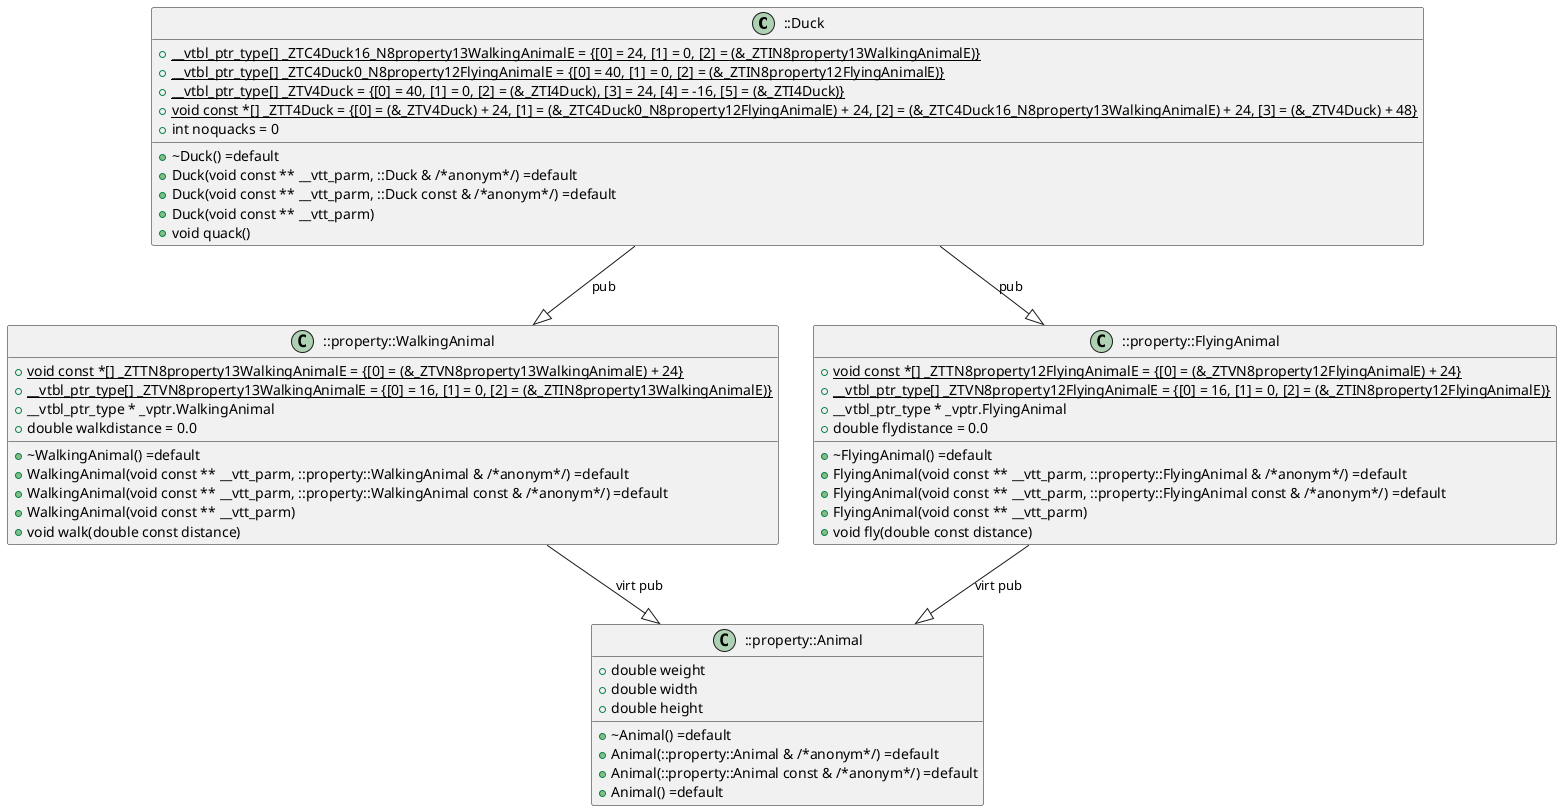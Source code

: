 @startuml

class "::Duck" as item_0 {
    {field} {static} + __vtbl_ptr_type[] _ZTC4Duck16_N8property13WalkingAnimalE = {[0] = 24, [1] = 0, [2] = (&_ZTIN8property13WalkingAnimalE)}
    {field} {static} + __vtbl_ptr_type[] _ZTC4Duck0_N8property12FlyingAnimalE = {[0] = 40, [1] = 0, [2] = (&_ZTIN8property12FlyingAnimalE)}
    {field} {static} + __vtbl_ptr_type[] _ZTV4Duck = {[0] = 40, [1] = 0, [2] = (&_ZTI4Duck), [3] = 24, [4] = -16, [5] = (&_ZTI4Duck)}
    {field} {static} + void const *[] _ZTT4Duck = {[0] = (&_ZTV4Duck) + 24, [1] = (&_ZTC4Duck0_N8property12FlyingAnimalE) + 24, [2] = (&_ZTC4Duck16_N8property13WalkingAnimalE) + 24, [3] = (&_ZTV4Duck) + 48}
    {field} + int noquacks = 0
    {method} +  ~Duck() =default
    {method} +  Duck(void const ** __vtt_parm, ::Duck & /*anonym*/) =default
    {method} +  Duck(void const ** __vtt_parm, ::Duck const & /*anonym*/) =default
    {method} +  Duck(void const ** __vtt_parm) 
    {method} + void quack() 
}
class "::property::WalkingAnimal" as item_1 {
    {field} {static} + void const *[] _ZTTN8property13WalkingAnimalE = {[0] = (&_ZTVN8property13WalkingAnimalE) + 24}
    {field} {static} + __vtbl_ptr_type[] _ZTVN8property13WalkingAnimalE = {[0] = 16, [1] = 0, [2] = (&_ZTIN8property13WalkingAnimalE)}
    {field} + __vtbl_ptr_type * _vptr.WalkingAnimal
    {field} + double walkdistance = 0.0
    {method} +  ~WalkingAnimal() =default
    {method} +  WalkingAnimal(void const ** __vtt_parm, ::property::WalkingAnimal & /*anonym*/) =default
    {method} +  WalkingAnimal(void const ** __vtt_parm, ::property::WalkingAnimal const & /*anonym*/) =default
    {method} +  WalkingAnimal(void const ** __vtt_parm) 
    {method} + void walk(double const distance) 
}
class "::property::FlyingAnimal" as item_2 {
    {field} {static} + void const *[] _ZTTN8property12FlyingAnimalE = {[0] = (&_ZTVN8property12FlyingAnimalE) + 24}
    {field} {static} + __vtbl_ptr_type[] _ZTVN8property12FlyingAnimalE = {[0] = 16, [1] = 0, [2] = (&_ZTIN8property12FlyingAnimalE)}
    {field} + __vtbl_ptr_type * _vptr.FlyingAnimal
    {field} + double flydistance = 0.0
    {method} +  ~FlyingAnimal() =default
    {method} +  FlyingAnimal(void const ** __vtt_parm, ::property::FlyingAnimal & /*anonym*/) =default
    {method} +  FlyingAnimal(void const ** __vtt_parm, ::property::FlyingAnimal const & /*anonym*/) =default
    {method} +  FlyingAnimal(void const ** __vtt_parm) 
    {method} + void fly(double const distance) 
}
class "::property::Animal" as item_3 {
    {field} + double weight
    {field} + double width
    {field} + double height
    {method} +  ~Animal() =default
    {method} +  Animal(::property::Animal & /*anonym*/) =default
    {method} +  Animal(::property::Animal const & /*anonym*/) =default
    {method} +  Animal() =default
}

' ::Duck --|> ::property::FlyingAnimal
item_0 --|> item_2: "pub"
' ::Duck --|> ::property::WalkingAnimal
item_0 --|> item_1: "pub"
' ::property::WalkingAnimal --|> ::property::Animal
item_1 --|> item_3: "virt pub"
' ::property::FlyingAnimal --|> ::property::Animal
item_2 --|> item_3: "virt pub"

@enduml
